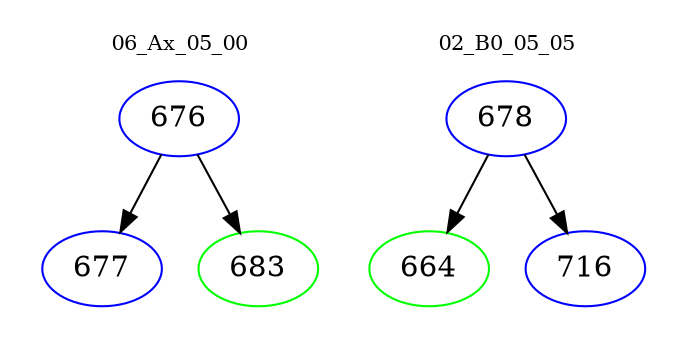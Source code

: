 digraph{
subgraph cluster_0 {
color = white
label = "06_Ax_05_00";
fontsize=10;
T0_676 [label="676", color="blue"]
T0_676 -> T0_677 [color="black"]
T0_677 [label="677", color="blue"]
T0_676 -> T0_683 [color="black"]
T0_683 [label="683", color="green"]
}
subgraph cluster_1 {
color = white
label = "02_B0_05_05";
fontsize=10;
T1_678 [label="678", color="blue"]
T1_678 -> T1_664 [color="black"]
T1_664 [label="664", color="green"]
T1_678 -> T1_716 [color="black"]
T1_716 [label="716", color="blue"]
}
}
